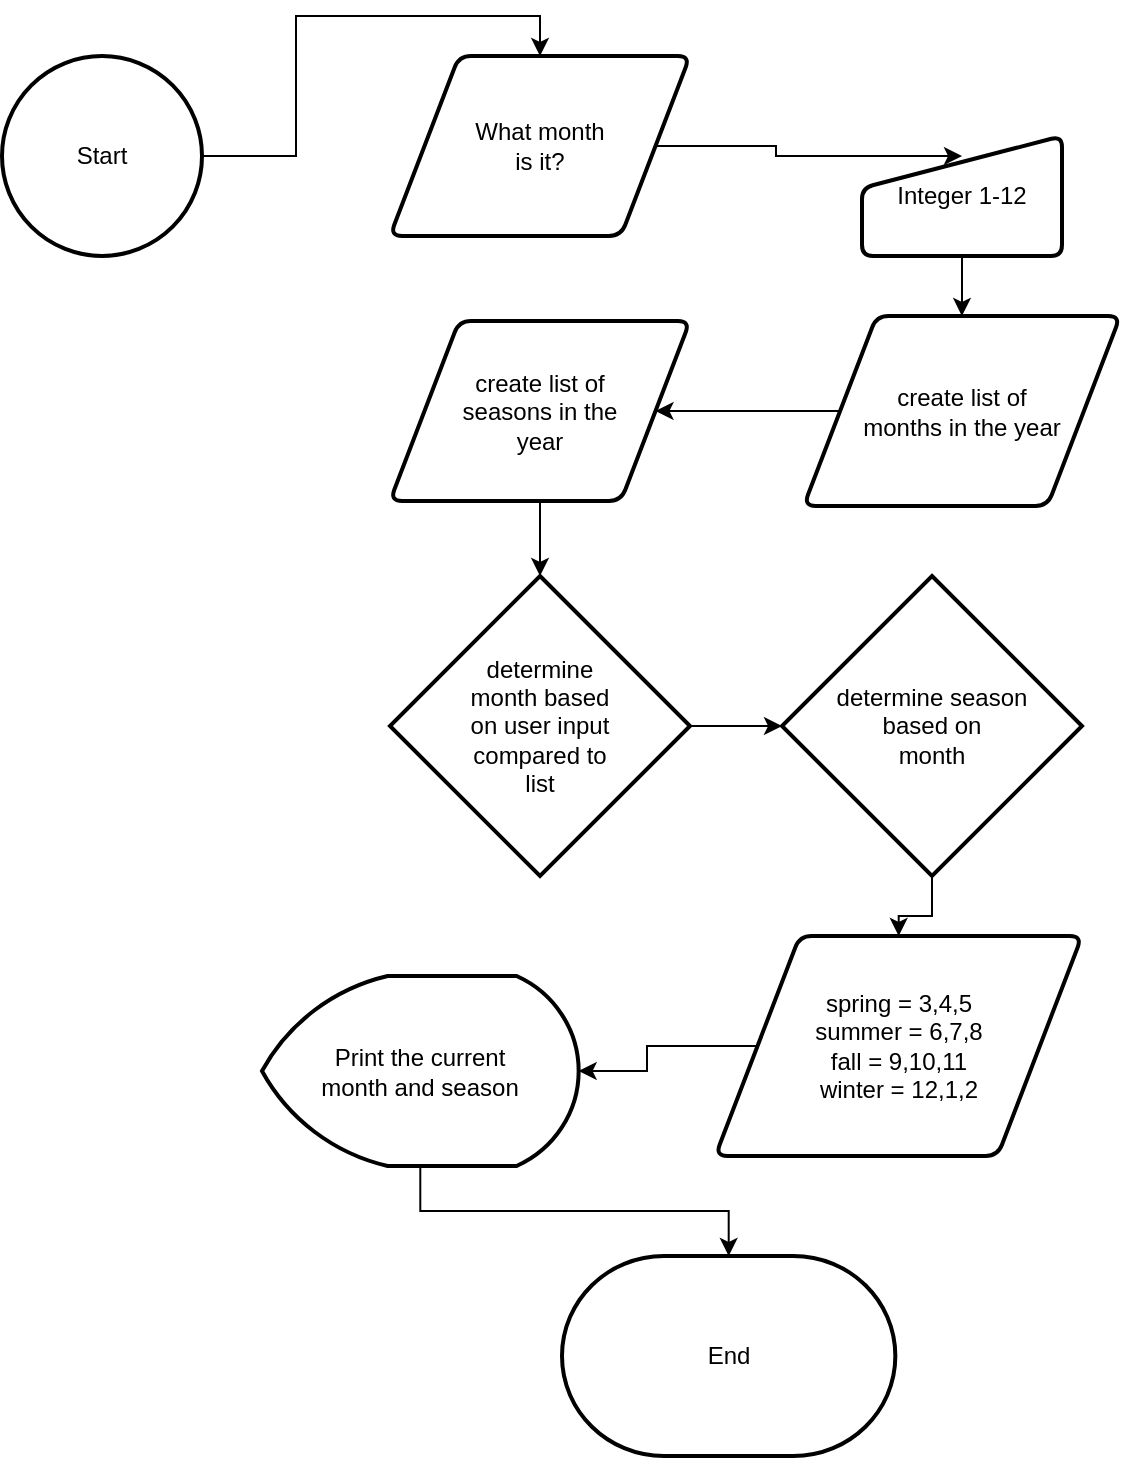 <mxfile version="26.0.9">
  <diagram id="C5RBs43oDa-KdzZeNtuy" name="Page-1">
    <mxGraphModel dx="1434" dy="836" grid="1" gridSize="10" guides="1" tooltips="1" connect="1" arrows="1" fold="1" page="1" pageScale="1" pageWidth="827" pageHeight="1169" math="0" shadow="0">
      <root>
        <mxCell id="WIyWlLk6GJQsqaUBKTNV-0" />
        <mxCell id="WIyWlLk6GJQsqaUBKTNV-1" parent="WIyWlLk6GJQsqaUBKTNV-0" />
        <mxCell id="GUppFF2roy0985sOQleH-3" style="edgeStyle=orthogonalEdgeStyle;rounded=0;orthogonalLoop=1;jettySize=auto;html=1;entryX=0.5;entryY=0;entryDx=0;entryDy=0;" edge="1" parent="WIyWlLk6GJQsqaUBKTNV-1" source="GUppFF2roy0985sOQleH-0" target="GUppFF2roy0985sOQleH-2">
          <mxGeometry relative="1" as="geometry" />
        </mxCell>
        <mxCell id="GUppFF2roy0985sOQleH-0" value="Start" style="strokeWidth=2;html=1;shape=mxgraph.flowchart.start_2;whiteSpace=wrap;" vertex="1" parent="WIyWlLk6GJQsqaUBKTNV-1">
          <mxGeometry x="70" y="60" width="100" height="100" as="geometry" />
        </mxCell>
        <mxCell id="GUppFF2roy0985sOQleH-2" value="What month&lt;div&gt;is it?&lt;/div&gt;" style="shape=parallelogram;html=1;strokeWidth=2;perimeter=parallelogramPerimeter;whiteSpace=wrap;rounded=1;arcSize=12;size=0.23;" vertex="1" parent="WIyWlLk6GJQsqaUBKTNV-1">
          <mxGeometry x="264" y="60" width="150" height="90" as="geometry" />
        </mxCell>
        <mxCell id="GUppFF2roy0985sOQleH-9" style="edgeStyle=orthogonalEdgeStyle;rounded=0;orthogonalLoop=1;jettySize=auto;html=1;" edge="1" parent="WIyWlLk6GJQsqaUBKTNV-1" source="GUppFF2roy0985sOQleH-6" target="GUppFF2roy0985sOQleH-8">
          <mxGeometry relative="1" as="geometry" />
        </mxCell>
        <mxCell id="GUppFF2roy0985sOQleH-6" value="Integer 1-12" style="html=1;strokeWidth=2;shape=manualInput;whiteSpace=wrap;rounded=1;size=26;arcSize=11;" vertex="1" parent="WIyWlLk6GJQsqaUBKTNV-1">
          <mxGeometry x="500" y="100" width="100" height="60" as="geometry" />
        </mxCell>
        <mxCell id="GUppFF2roy0985sOQleH-7" style="edgeStyle=orthogonalEdgeStyle;rounded=0;orthogonalLoop=1;jettySize=auto;html=1;entryX=0.5;entryY=0.167;entryDx=0;entryDy=0;entryPerimeter=0;" edge="1" parent="WIyWlLk6GJQsqaUBKTNV-1" source="GUppFF2roy0985sOQleH-2" target="GUppFF2roy0985sOQleH-6">
          <mxGeometry relative="1" as="geometry" />
        </mxCell>
        <mxCell id="GUppFF2roy0985sOQleH-11" style="edgeStyle=orthogonalEdgeStyle;rounded=0;orthogonalLoop=1;jettySize=auto;html=1;" edge="1" parent="WIyWlLk6GJQsqaUBKTNV-1" source="GUppFF2roy0985sOQleH-8" target="GUppFF2roy0985sOQleH-10">
          <mxGeometry relative="1" as="geometry" />
        </mxCell>
        <mxCell id="GUppFF2roy0985sOQleH-8" value="create list of&lt;div&gt;months in the year&lt;/div&gt;" style="shape=parallelogram;html=1;strokeWidth=2;perimeter=parallelogramPerimeter;whiteSpace=wrap;rounded=1;arcSize=12;size=0.23;" vertex="1" parent="WIyWlLk6GJQsqaUBKTNV-1">
          <mxGeometry x="470.84" y="190" width="158.33" height="95" as="geometry" />
        </mxCell>
        <mxCell id="GUppFF2roy0985sOQleH-16" style="edgeStyle=orthogonalEdgeStyle;rounded=0;orthogonalLoop=1;jettySize=auto;html=1;" edge="1" parent="WIyWlLk6GJQsqaUBKTNV-1" source="GUppFF2roy0985sOQleH-10" target="GUppFF2roy0985sOQleH-15">
          <mxGeometry relative="1" as="geometry" />
        </mxCell>
        <mxCell id="GUppFF2roy0985sOQleH-10" value="create list of&lt;br&gt;seasons in the&lt;br&gt;year" style="shape=parallelogram;html=1;strokeWidth=2;perimeter=parallelogramPerimeter;whiteSpace=wrap;rounded=1;arcSize=12;size=0.23;" vertex="1" parent="WIyWlLk6GJQsqaUBKTNV-1">
          <mxGeometry x="264" y="192.5" width="150" height="90" as="geometry" />
        </mxCell>
        <mxCell id="GUppFF2roy0985sOQleH-18" style="edgeStyle=orthogonalEdgeStyle;rounded=0;orthogonalLoop=1;jettySize=auto;html=1;" edge="1" parent="WIyWlLk6GJQsqaUBKTNV-1" source="GUppFF2roy0985sOQleH-15" target="GUppFF2roy0985sOQleH-17">
          <mxGeometry relative="1" as="geometry" />
        </mxCell>
        <mxCell id="GUppFF2roy0985sOQleH-15" value="determine&lt;br&gt;month based&lt;div&gt;on user input&lt;br&gt;compared to&lt;/div&gt;&lt;div&gt;list&lt;/div&gt;" style="strokeWidth=2;html=1;shape=mxgraph.flowchart.decision;whiteSpace=wrap;" vertex="1" parent="WIyWlLk6GJQsqaUBKTNV-1">
          <mxGeometry x="264" y="320" width="150" height="150" as="geometry" />
        </mxCell>
        <mxCell id="GUppFF2roy0985sOQleH-21" style="edgeStyle=orthogonalEdgeStyle;rounded=0;orthogonalLoop=1;jettySize=auto;html=1;" edge="1" parent="WIyWlLk6GJQsqaUBKTNV-1" source="GUppFF2roy0985sOQleH-17" target="GUppFF2roy0985sOQleH-20">
          <mxGeometry relative="1" as="geometry" />
        </mxCell>
        <mxCell id="GUppFF2roy0985sOQleH-17" value="determine season&lt;div&gt;based on&lt;/div&gt;&lt;div&gt;month&lt;/div&gt;" style="strokeWidth=2;html=1;shape=mxgraph.flowchart.decision;whiteSpace=wrap;" vertex="1" parent="WIyWlLk6GJQsqaUBKTNV-1">
          <mxGeometry x="460" y="320" width="150" height="150" as="geometry" />
        </mxCell>
        <mxCell id="GUppFF2roy0985sOQleH-20" value="spring = 3,4,5&lt;div&gt;summer = 6,7,8&lt;/div&gt;&lt;div&gt;fall = 9,10,11&lt;/div&gt;&lt;div&gt;winter = 12,1,2&lt;/div&gt;" style="shape=parallelogram;html=1;strokeWidth=2;perimeter=parallelogramPerimeter;whiteSpace=wrap;rounded=1;arcSize=12;size=0.23;" vertex="1" parent="WIyWlLk6GJQsqaUBKTNV-1">
          <mxGeometry x="426.67" y="500" width="183.33" height="110" as="geometry" />
        </mxCell>
        <mxCell id="GUppFF2roy0985sOQleH-25" style="edgeStyle=orthogonalEdgeStyle;rounded=0;orthogonalLoop=1;jettySize=auto;html=1;" edge="1" parent="WIyWlLk6GJQsqaUBKTNV-1" source="GUppFF2roy0985sOQleH-22" target="GUppFF2roy0985sOQleH-24">
          <mxGeometry relative="1" as="geometry" />
        </mxCell>
        <mxCell id="GUppFF2roy0985sOQleH-22" value="Print the current&lt;div&gt;month and season&lt;/div&gt;" style="strokeWidth=2;html=1;shape=mxgraph.flowchart.display;whiteSpace=wrap;" vertex="1" parent="WIyWlLk6GJQsqaUBKTNV-1">
          <mxGeometry x="200" y="520" width="158.33" height="95" as="geometry" />
        </mxCell>
        <mxCell id="GUppFF2roy0985sOQleH-23" style="edgeStyle=orthogonalEdgeStyle;rounded=0;orthogonalLoop=1;jettySize=auto;html=1;entryX=1;entryY=0.5;entryDx=0;entryDy=0;entryPerimeter=0;" edge="1" parent="WIyWlLk6GJQsqaUBKTNV-1" source="GUppFF2roy0985sOQleH-20" target="GUppFF2roy0985sOQleH-22">
          <mxGeometry relative="1" as="geometry" />
        </mxCell>
        <mxCell id="GUppFF2roy0985sOQleH-24" value="End" style="strokeWidth=2;html=1;shape=mxgraph.flowchart.terminator;whiteSpace=wrap;" vertex="1" parent="WIyWlLk6GJQsqaUBKTNV-1">
          <mxGeometry x="350" y="660" width="166.67" height="100" as="geometry" />
        </mxCell>
      </root>
    </mxGraphModel>
  </diagram>
</mxfile>
